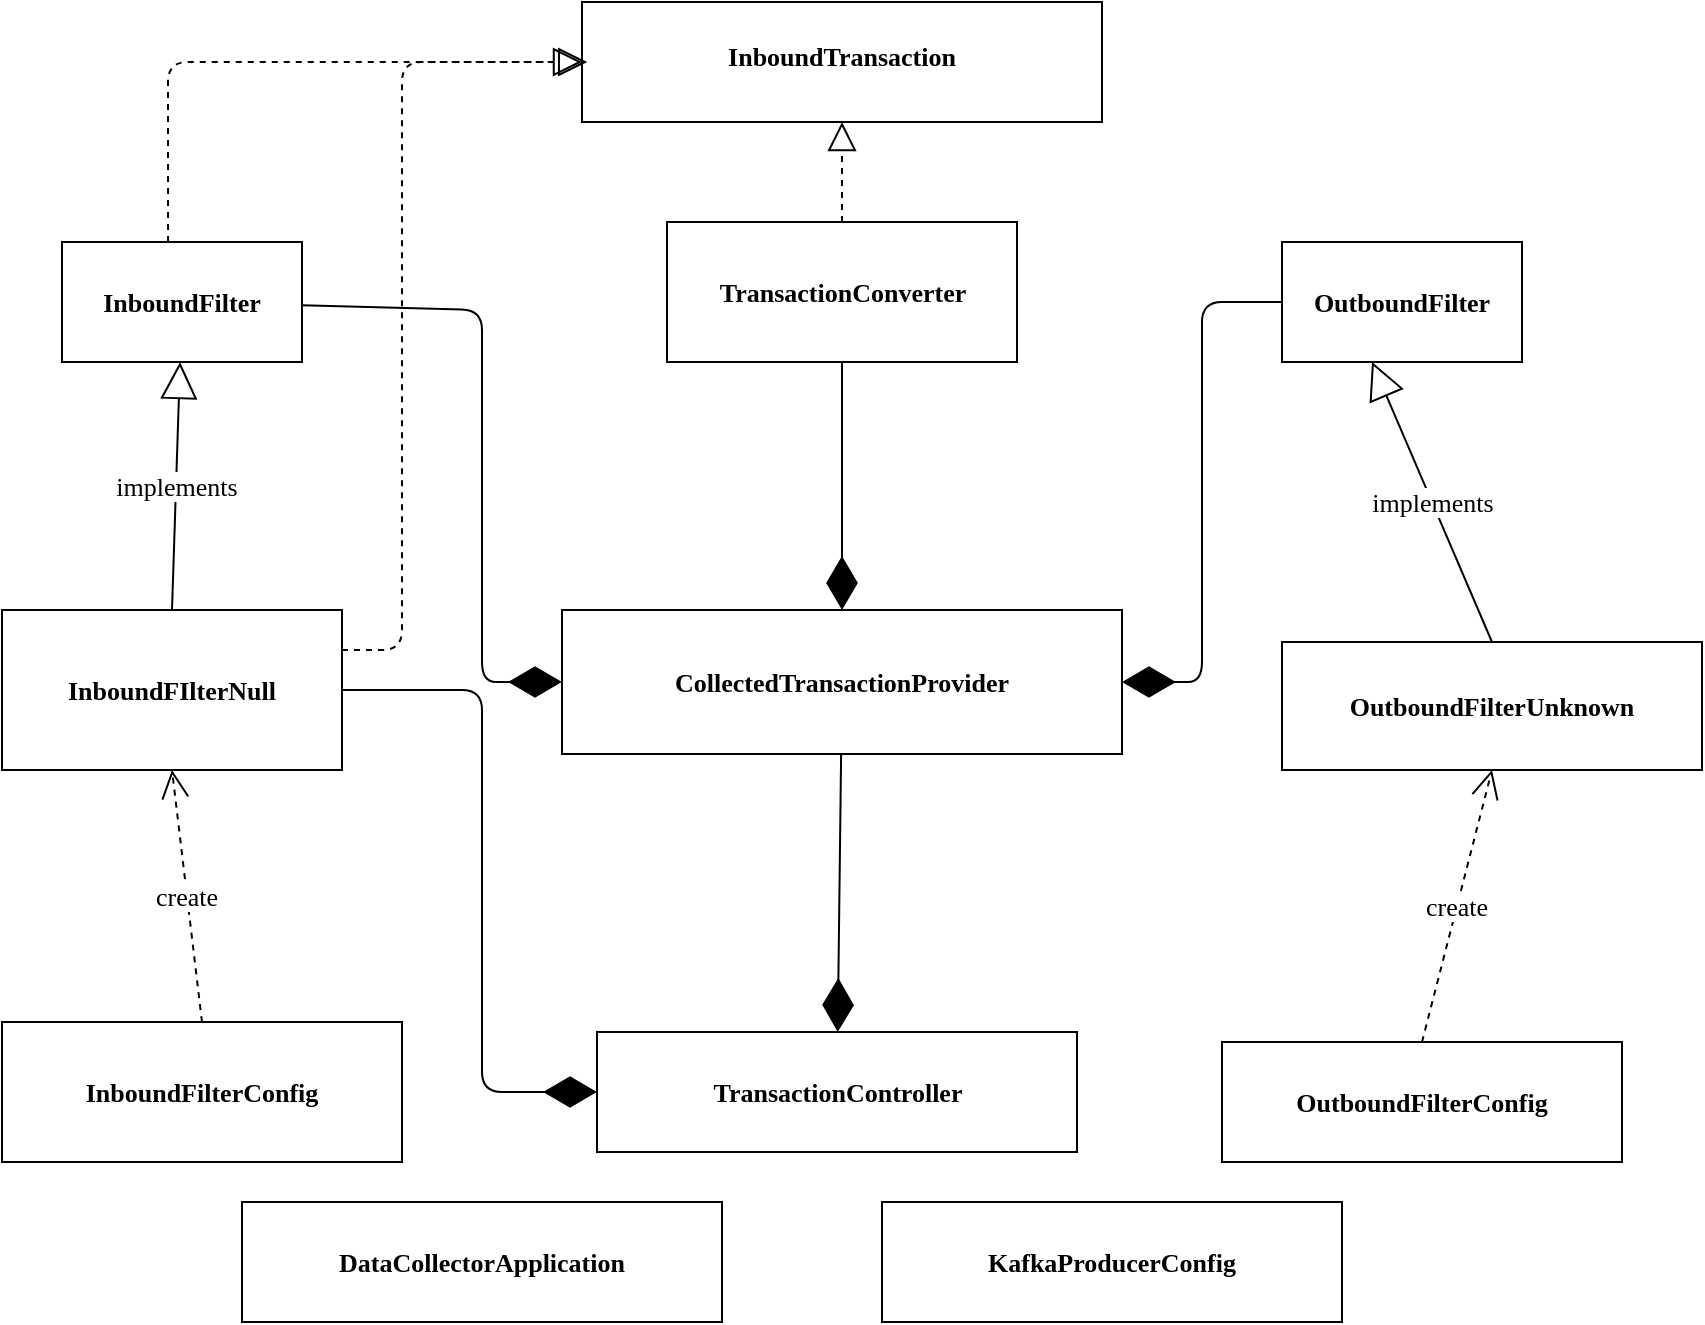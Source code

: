 <mxfile version="14.6.13" type="device"><diagram id="5Xkx14WOswFEMGY9lgMu" name="Page-1"><mxGraphModel dx="1021" dy="612" grid="1" gridSize="10" guides="1" tooltips="1" connect="1" arrows="1" fold="1" page="1" pageScale="1" pageWidth="850" pageHeight="1100" math="0" shadow="0"><root><mxCell id="0"/><mxCell id="1" parent="0"/><mxCell id="FdQxKiR-fswxZUdKpkgI-3" value="&lt;p style=&quot;margin: 4px 0px 0px ; font-size: 13px&quot;&gt;&lt;font data-font-src=&quot;https://fonts.googleapis.com/css?family=Fira+Code&quot; style=&quot;font-size: 13px&quot; face=&quot;Fira Code&quot;&gt;&lt;br style=&quot;font-size: 13px&quot;&gt;&lt;span style=&quot;font-size: 13px&quot;&gt;InboundTransaction&lt;/span&gt;&lt;/font&gt;&lt;/p&gt;" style="verticalAlign=middle;align=center;overflow=fill;fontSize=13;fontFamily=Helvetica;html=1;fontStyle=1" vertex="1" parent="1"><mxGeometry x="410" y="60" width="260" height="60" as="geometry"/></mxCell><mxCell id="FdQxKiR-fswxZUdKpkgI-4" value="&lt;font face=&quot;Fira Code&quot; data-font-src=&quot;https://fonts.googleapis.com/css?family=Fira+Code&quot;&gt;InboundFilter&lt;/font&gt;" style="rounded=0;whiteSpace=wrap;html=1;fontSize=13;fontStyle=1" vertex="1" parent="1"><mxGeometry x="150" y="180" width="120" height="60" as="geometry"/></mxCell><mxCell id="FdQxKiR-fswxZUdKpkgI-5" value="TransactionConverter" style="rounded=0;whiteSpace=wrap;html=1;fontSize=13;fontFamily=Fira Code;fontSource=https%3A%2F%2Ffonts.googleapis.com%2Fcss%3Ffamily%3DFira%2BCode;fontStyle=1" vertex="1" parent="1"><mxGeometry x="452.5" y="170" width="175" height="70" as="geometry"/></mxCell><mxCell id="FdQxKiR-fswxZUdKpkgI-6" value="&lt;b&gt;OutboundFilter&lt;/b&gt;" style="rounded=0;whiteSpace=wrap;html=1;fontFamily=Fira Code;fontSource=https%3A%2F%2Ffonts.googleapis.com%2Fcss%3Ffamily%3DFira%2BCode;fontSize=13;" vertex="1" parent="1"><mxGeometry x="760" y="180" width="120" height="60" as="geometry"/></mxCell><mxCell id="FdQxKiR-fswxZUdKpkgI-9" value="InboundFIlterNull" style="rounded=0;whiteSpace=wrap;html=1;fontFamily=Fira Code;fontSource=https%3A%2F%2Ffonts.googleapis.com%2Fcss%3Ffamily%3DFira%2BCode;fontSize=13;fontStyle=1" vertex="1" parent="1"><mxGeometry x="120" y="364" width="170" height="80" as="geometry"/></mxCell><mxCell id="FdQxKiR-fswxZUdKpkgI-10" value="CollectedTransactionProvider" style="rounded=0;whiteSpace=wrap;html=1;fontFamily=Fira Code;fontSource=https%3A%2F%2Ffonts.googleapis.com%2Fcss%3Ffamily%3DFira%2BCode;fontSize=13;fontStyle=1" vertex="1" parent="1"><mxGeometry x="400" y="364" width="280" height="72" as="geometry"/></mxCell><mxCell id="FdQxKiR-fswxZUdKpkgI-11" value="OutboundFilterUnknown" style="rounded=0;whiteSpace=wrap;html=1;fontFamily=Fira Code;fontSource=https%3A%2F%2Ffonts.googleapis.com%2Fcss%3Ffamily%3DFira%2BCode;fontSize=13;fontStyle=1" vertex="1" parent="1"><mxGeometry x="760" y="380" width="210" height="64" as="geometry"/></mxCell><mxCell id="FdQxKiR-fswxZUdKpkgI-12" value="InboundFilterConfig" style="rounded=0;whiteSpace=wrap;html=1;fontFamily=Fira Code;fontSource=https%3A%2F%2Ffonts.googleapis.com%2Fcss%3Ffamily%3DFira%2BCode;fontSize=13;fontStyle=1" vertex="1" parent="1"><mxGeometry x="120" y="570" width="200" height="70" as="geometry"/></mxCell><mxCell id="FdQxKiR-fswxZUdKpkgI-13" value="TransactionController" style="rounded=0;whiteSpace=wrap;html=1;fontFamily=Fira Code;fontSource=https%3A%2F%2Ffonts.googleapis.com%2Fcss%3Ffamily%3DFira%2BCode;fontSize=13;fontStyle=1" vertex="1" parent="1"><mxGeometry x="417.5" y="575" width="240" height="60" as="geometry"/></mxCell><mxCell id="FdQxKiR-fswxZUdKpkgI-14" value="OutboundFilterConfig" style="rounded=0;whiteSpace=wrap;html=1;fontFamily=Fira Code;fontSource=https%3A%2F%2Ffonts.googleapis.com%2Fcss%3Ffamily%3DFira%2BCode;fontSize=13;fontStyle=1" vertex="1" parent="1"><mxGeometry x="730" y="580" width="200" height="60" as="geometry"/></mxCell><mxCell id="FdQxKiR-fswxZUdKpkgI-15" value="DataCollectorApplication" style="rounded=0;whiteSpace=wrap;html=1;fontFamily=Fira Code;fontSource=https%3A%2F%2Ffonts.googleapis.com%2Fcss%3Ffamily%3DFira%2BCode;fontSize=13;fontStyle=1" vertex="1" parent="1"><mxGeometry x="240" y="660" width="240" height="60" as="geometry"/></mxCell><mxCell id="FdQxKiR-fswxZUdKpkgI-16" value="KafkaProducerConfig" style="rounded=0;whiteSpace=wrap;html=1;fontFamily=Fira Code;fontSource=https%3A%2F%2Ffonts.googleapis.com%2Fcss%3Ffamily%3DFira%2BCode;fontSize=13;fontStyle=1" vertex="1" parent="1"><mxGeometry x="560" y="660" width="230" height="60" as="geometry"/></mxCell><mxCell id="FdQxKiR-fswxZUdKpkgI-18" value="create" style="endArrow=open;endSize=12;dashed=1;html=1;fontFamily=Fira Code;fontSource=https%3A%2F%2Ffonts.googleapis.com%2Fcss%3Ffamily%3DFira%2BCode;fontSize=13;exitX=0.5;exitY=0;exitDx=0;exitDy=0;entryX=0.5;entryY=1;entryDx=0;entryDy=0;" edge="1" parent="1" source="FdQxKiR-fswxZUdKpkgI-14" target="FdQxKiR-fswxZUdKpkgI-11"><mxGeometry width="160" relative="1" as="geometry"><mxPoint x="780" y="540" as="sourcePoint"/><mxPoint x="870" y="490" as="targetPoint"/></mxGeometry></mxCell><mxCell id="FdQxKiR-fswxZUdKpkgI-21" value="implements" style="endArrow=block;endSize=16;endFill=0;html=1;fontFamily=Fira Code;fontSource=https%3A%2F%2Ffonts.googleapis.com%2Fcss%3Ffamily%3DFira%2BCode;fontSize=13;entryX=0.375;entryY=1;entryDx=0;entryDy=0;entryPerimeter=0;exitX=0.5;exitY=0;exitDx=0;exitDy=0;" edge="1" parent="1" source="FdQxKiR-fswxZUdKpkgI-11" target="FdQxKiR-fswxZUdKpkgI-6"><mxGeometry width="160" relative="1" as="geometry"><mxPoint x="450" y="460" as="sourcePoint"/><mxPoint x="610" y="460" as="targetPoint"/></mxGeometry></mxCell><mxCell id="FdQxKiR-fswxZUdKpkgI-23" value="implements" style="endArrow=block;endSize=16;endFill=0;html=1;fontFamily=Fira Code;fontSource=https%3A%2F%2Ffonts.googleapis.com%2Fcss%3Ffamily%3DFira%2BCode;fontSize=13;exitX=0.5;exitY=0;exitDx=0;exitDy=0;" edge="1" parent="1" source="FdQxKiR-fswxZUdKpkgI-9" target="FdQxKiR-fswxZUdKpkgI-4"><mxGeometry width="160" relative="1" as="geometry"><mxPoint x="110" y="290" as="sourcePoint"/><mxPoint x="20" y="202" as="targetPoint"/></mxGeometry></mxCell><mxCell id="FdQxKiR-fswxZUdKpkgI-24" value="" style="endArrow=block;dashed=1;endFill=0;endSize=12;html=1;fontFamily=Fira Code;fontSource=https%3A%2F%2Ffonts.googleapis.com%2Fcss%3Ffamily%3DFira%2BCode;fontSize=13;entryX=0.01;entryY=0.5;entryDx=0;entryDy=0;exitX=0.442;exitY=0;exitDx=0;exitDy=0;exitPerimeter=0;entryPerimeter=0;" edge="1" parent="1" source="FdQxKiR-fswxZUdKpkgI-4" target="FdQxKiR-fswxZUdKpkgI-3"><mxGeometry width="160" relative="1" as="geometry"><mxPoint x="300" y="160" as="sourcePoint"/><mxPoint x="460" y="160" as="targetPoint"/><Array as="points"><mxPoint x="203" y="90"/></Array></mxGeometry></mxCell><mxCell id="FdQxKiR-fswxZUdKpkgI-26" value="" style="endArrow=block;dashed=1;endFill=0;endSize=12;html=1;fontFamily=Fira Code;fontSource=https%3A%2F%2Ffonts.googleapis.com%2Fcss%3Ffamily%3DFira%2BCode;fontSize=13;exitX=0.5;exitY=0;exitDx=0;exitDy=0;" edge="1" parent="1" source="FdQxKiR-fswxZUdKpkgI-5" target="FdQxKiR-fswxZUdKpkgI-3"><mxGeometry width="160" relative="1" as="geometry"><mxPoint x="550" y="150" as="sourcePoint"/><mxPoint x="544" y="150" as="targetPoint"/></mxGeometry></mxCell><mxCell id="FdQxKiR-fswxZUdKpkgI-29" value="" style="endArrow=block;dashed=1;endFill=0;endSize=12;html=1;fontFamily=Fira Code;fontSource=https%3A%2F%2Ffonts.googleapis.com%2Fcss%3Ffamily%3DFira%2BCode;fontSize=13;exitX=1;exitY=0.25;exitDx=0;exitDy=0;" edge="1" parent="1" source="FdQxKiR-fswxZUdKpkgI-9" target="FdQxKiR-fswxZUdKpkgI-3"><mxGeometry width="160" relative="1" as="geometry"><mxPoint x="310" y="230" as="sourcePoint"/><mxPoint x="390" y="110" as="targetPoint"/><Array as="points"><mxPoint x="320" y="384"/><mxPoint x="320" y="90"/></Array></mxGeometry></mxCell><mxCell id="FdQxKiR-fswxZUdKpkgI-30" value="create" style="endArrow=open;endSize=12;dashed=1;html=1;fontFamily=Fira Code;fontSource=https%3A%2F%2Ffonts.googleapis.com%2Fcss%3Ffamily%3DFira%2BCode;fontSize=13;exitX=0.5;exitY=0;exitDx=0;exitDy=0;entryX=0.5;entryY=1;entryDx=0;entryDy=0;" edge="1" parent="1" source="FdQxKiR-fswxZUdKpkgI-12" target="FdQxKiR-fswxZUdKpkgI-9"><mxGeometry width="160" relative="1" as="geometry"><mxPoint x="230" y="520" as="sourcePoint"/><mxPoint x="205" y="500" as="targetPoint"/></mxGeometry></mxCell><mxCell id="FdQxKiR-fswxZUdKpkgI-31" value="" style="endArrow=diamondThin;endFill=1;endSize=24;html=1;fontFamily=Fira Code;fontSource=https%3A%2F%2Ffonts.googleapis.com%2Fcss%3Ffamily%3DFira%2BCode;fontSize=13;entryX=0.5;entryY=0;entryDx=0;entryDy=0;" edge="1" parent="1" source="FdQxKiR-fswxZUdKpkgI-5" target="FdQxKiR-fswxZUdKpkgI-10"><mxGeometry width="160" relative="1" as="geometry"><mxPoint x="410" y="260" as="sourcePoint"/><mxPoint x="570" y="260" as="targetPoint"/></mxGeometry></mxCell><mxCell id="FdQxKiR-fswxZUdKpkgI-32" value="" style="endArrow=diamondThin;endFill=1;endSize=24;html=1;fontFamily=Fira Code;fontSource=https%3A%2F%2Ffonts.googleapis.com%2Fcss%3Ffamily%3DFira%2BCode;fontSize=13;entryX=1;entryY=0.5;entryDx=0;entryDy=0;exitX=0;exitY=0.5;exitDx=0;exitDy=0;" edge="1" parent="1" source="FdQxKiR-fswxZUdKpkgI-6" target="FdQxKiR-fswxZUdKpkgI-10"><mxGeometry width="160" relative="1" as="geometry"><mxPoint x="740" y="150" as="sourcePoint"/><mxPoint x="640" y="330" as="targetPoint"/><Array as="points"><mxPoint x="720" y="210"/><mxPoint x="720" y="400"/></Array></mxGeometry></mxCell><mxCell id="FdQxKiR-fswxZUdKpkgI-33" value="" style="endArrow=diamondThin;endFill=1;endSize=24;html=1;fontFamily=Fira Code;fontSource=https%3A%2F%2Ffonts.googleapis.com%2Fcss%3Ffamily%3DFira%2BCode;fontSize=13;entryX=0;entryY=0.5;entryDx=0;entryDy=0;" edge="1" parent="1" source="FdQxKiR-fswxZUdKpkgI-4" target="FdQxKiR-fswxZUdKpkgI-10"><mxGeometry width="160" relative="1" as="geometry"><mxPoint x="430" y="300" as="sourcePoint"/><mxPoint x="500" y="340" as="targetPoint"/><Array as="points"><mxPoint x="360" y="214"/><mxPoint x="360" y="400"/></Array></mxGeometry></mxCell><mxCell id="FdQxKiR-fswxZUdKpkgI-34" value="" style="endArrow=diamondThin;endFill=1;endSize=24;html=1;fontFamily=Fira Code;fontSource=https%3A%2F%2Ffonts.googleapis.com%2Fcss%3Ffamily%3DFira%2BCode;fontSize=13;" edge="1" parent="1" source="FdQxKiR-fswxZUdKpkgI-10" target="FdQxKiR-fswxZUdKpkgI-13"><mxGeometry width="160" relative="1" as="geometry"><mxPoint x="600" y="460" as="sourcePoint"/><mxPoint x="540" y="590" as="targetPoint"/></mxGeometry></mxCell><mxCell id="FdQxKiR-fswxZUdKpkgI-35" value="" style="endArrow=diamondThin;endFill=1;endSize=24;html=1;fontFamily=Fira Code;fontSource=https%3A%2F%2Ffonts.googleapis.com%2Fcss%3Ffamily%3DFira%2BCode;fontSize=13;entryX=0;entryY=0.5;entryDx=0;entryDy=0;exitX=1;exitY=0.5;exitDx=0;exitDy=0;" edge="1" parent="1" source="FdQxKiR-fswxZUdKpkgI-9" target="FdQxKiR-fswxZUdKpkgI-13"><mxGeometry width="160" relative="1" as="geometry"><mxPoint x="320" y="470" as="sourcePoint"/><mxPoint x="270" y="590" as="targetPoint"/><Array as="points"><mxPoint x="360" y="404"/><mxPoint x="360" y="605"/></Array></mxGeometry></mxCell></root></mxGraphModel></diagram></mxfile>
